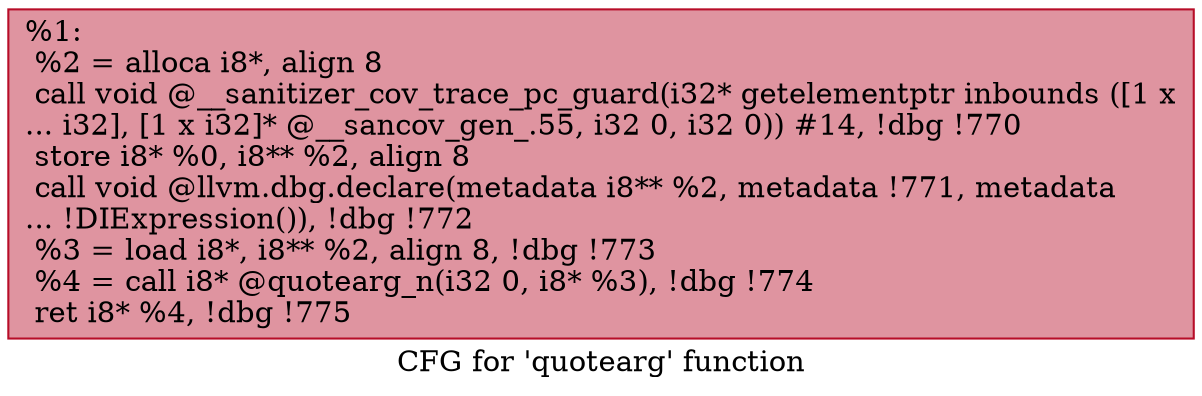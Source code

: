 digraph "CFG for 'quotearg' function" {
	label="CFG for 'quotearg' function";

	Node0x5555558d1640 [shape=record,color="#b70d28ff", style=filled, fillcolor="#b70d2870",label="{%1:\l  %2 = alloca i8*, align 8\l  call void @__sanitizer_cov_trace_pc_guard(i32* getelementptr inbounds ([1 x\l... i32], [1 x i32]* @__sancov_gen_.55, i32 0, i32 0)) #14, !dbg !770\l  store i8* %0, i8** %2, align 8\l  call void @llvm.dbg.declare(metadata i8** %2, metadata !771, metadata\l... !DIExpression()), !dbg !772\l  %3 = load i8*, i8** %2, align 8, !dbg !773\l  %4 = call i8* @quotearg_n(i32 0, i8* %3), !dbg !774\l  ret i8* %4, !dbg !775\l}"];
}
